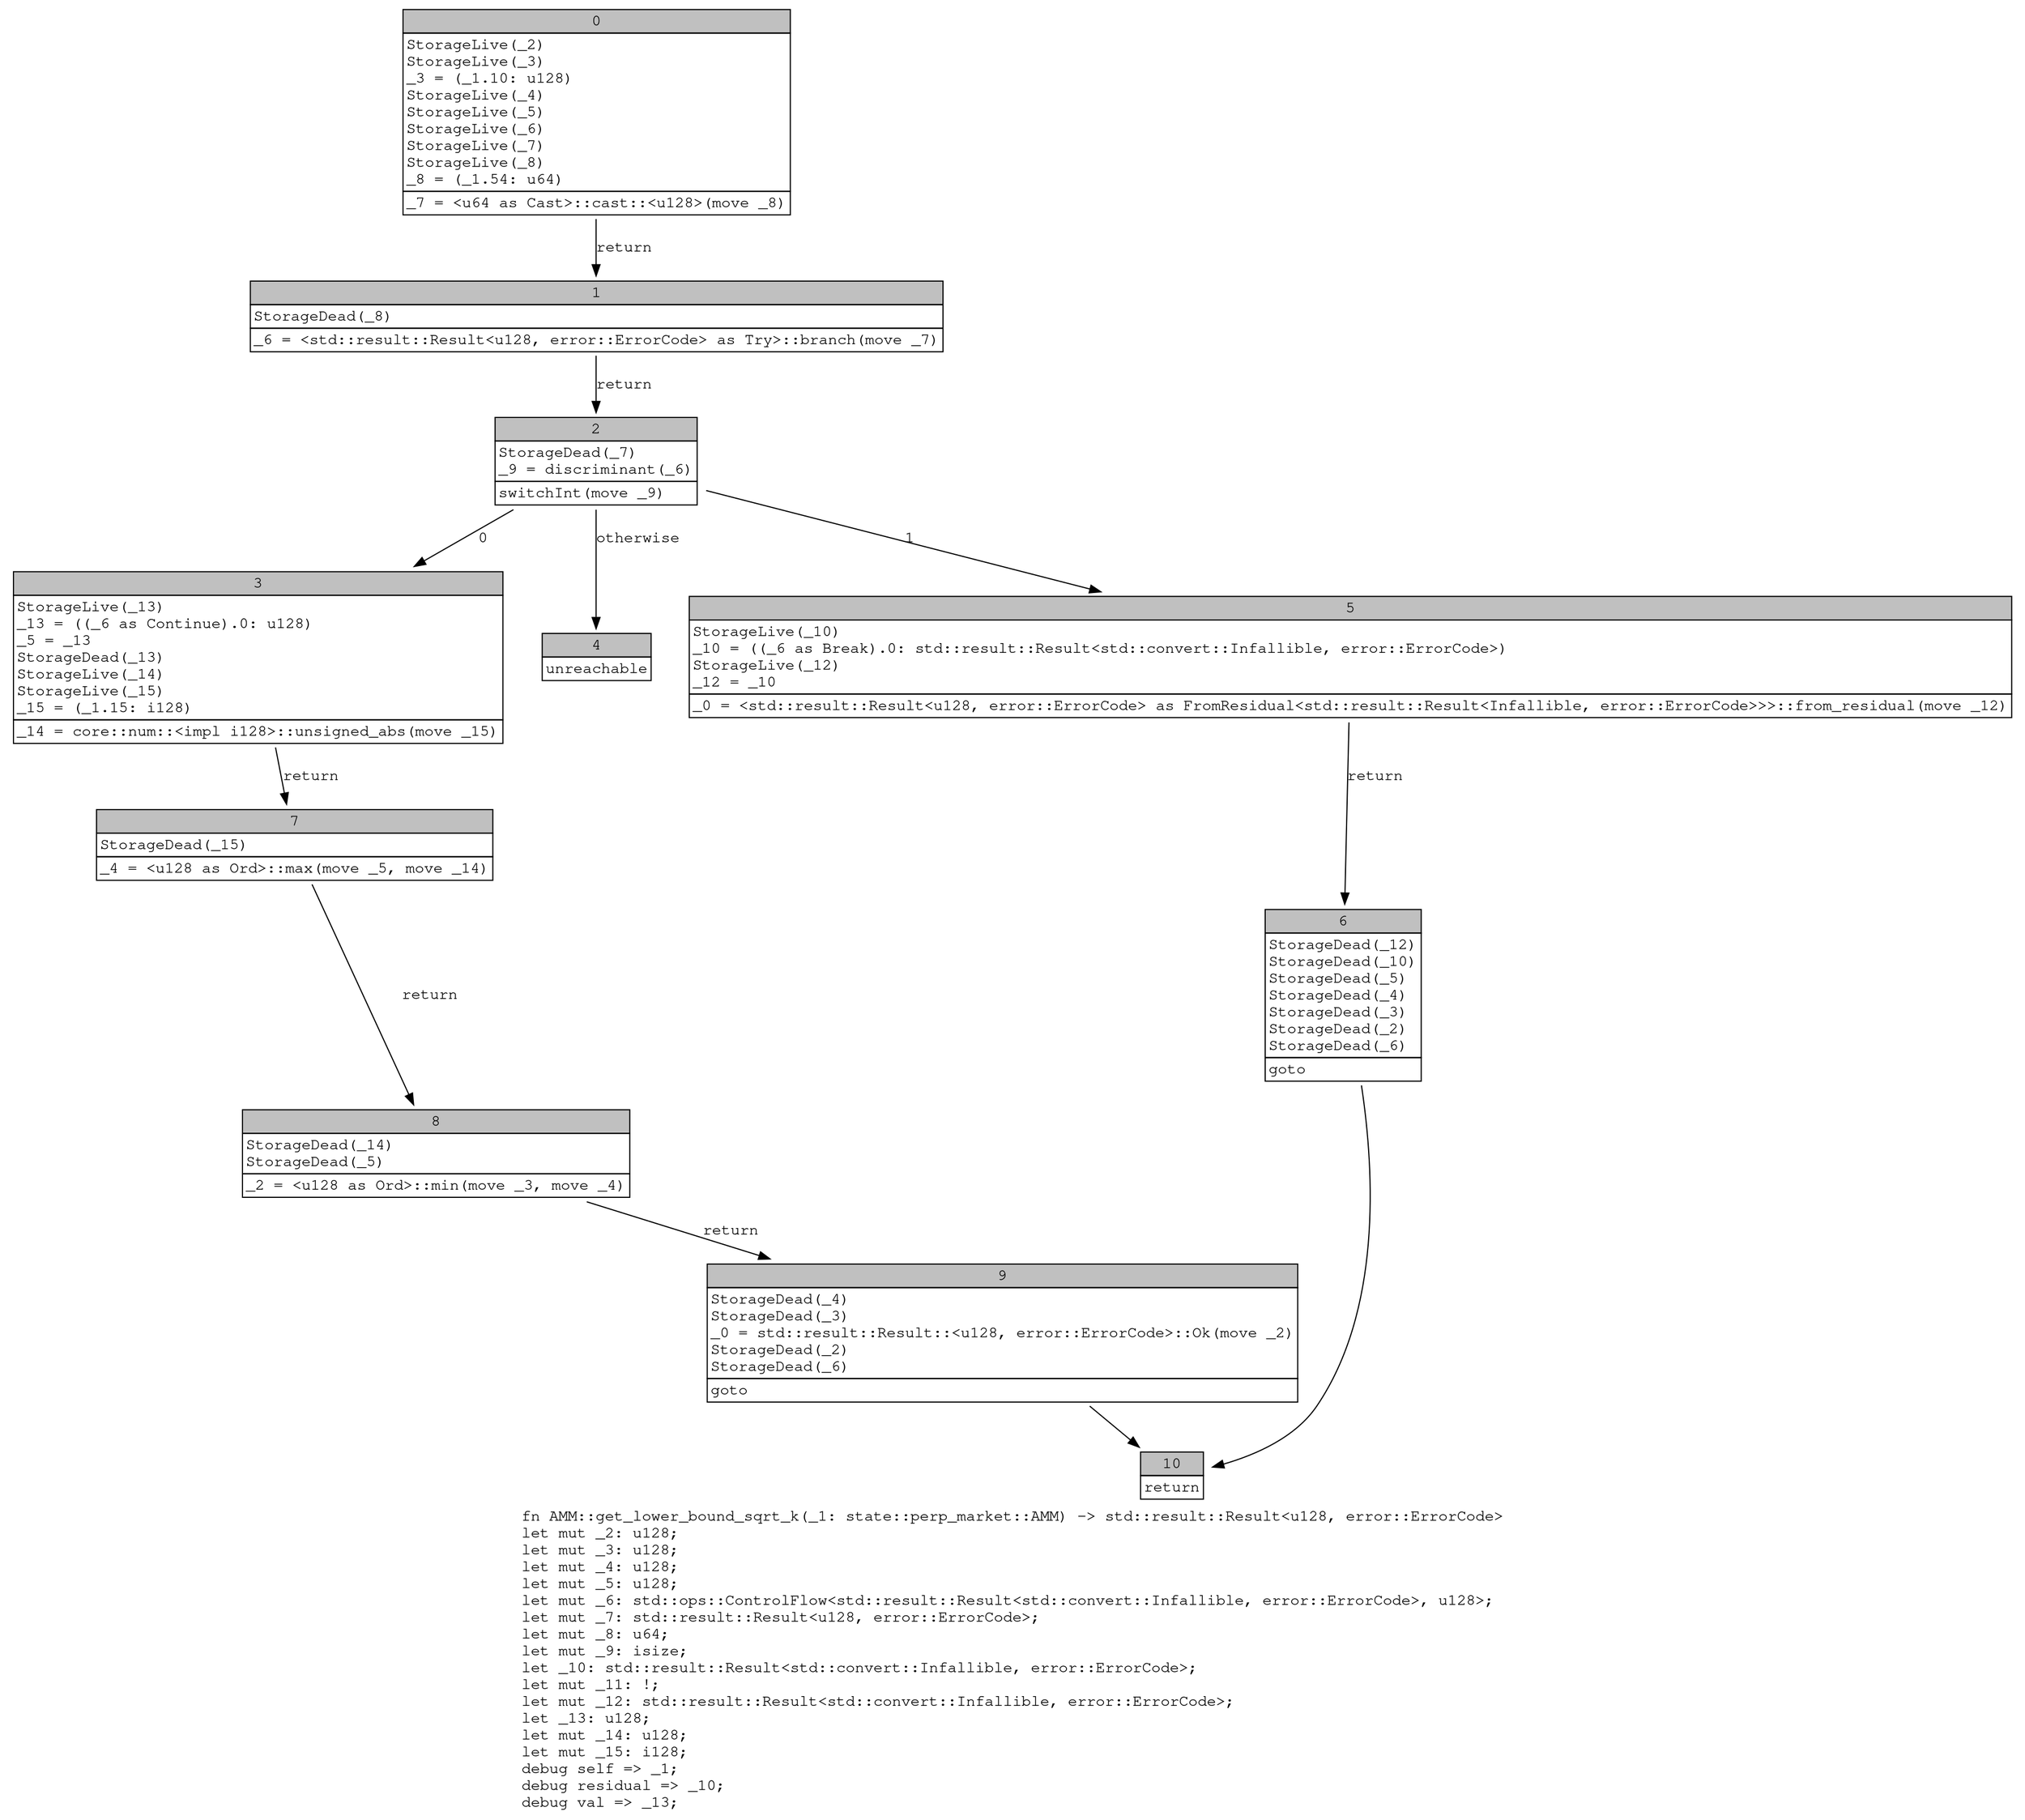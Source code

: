 digraph Mir_0_3827 {
    graph [fontname="Courier, monospace"];
    node [fontname="Courier, monospace"];
    edge [fontname="Courier, monospace"];
    label=<fn AMM::get_lower_bound_sqrt_k(_1: state::perp_market::AMM) -&gt; std::result::Result&lt;u128, error::ErrorCode&gt;<br align="left"/>let mut _2: u128;<br align="left"/>let mut _3: u128;<br align="left"/>let mut _4: u128;<br align="left"/>let mut _5: u128;<br align="left"/>let mut _6: std::ops::ControlFlow&lt;std::result::Result&lt;std::convert::Infallible, error::ErrorCode&gt;, u128&gt;;<br align="left"/>let mut _7: std::result::Result&lt;u128, error::ErrorCode&gt;;<br align="left"/>let mut _8: u64;<br align="left"/>let mut _9: isize;<br align="left"/>let _10: std::result::Result&lt;std::convert::Infallible, error::ErrorCode&gt;;<br align="left"/>let mut _11: !;<br align="left"/>let mut _12: std::result::Result&lt;std::convert::Infallible, error::ErrorCode&gt;;<br align="left"/>let _13: u128;<br align="left"/>let mut _14: u128;<br align="left"/>let mut _15: i128;<br align="left"/>debug self =&gt; _1;<br align="left"/>debug residual =&gt; _10;<br align="left"/>debug val =&gt; _13;<br align="left"/>>;
    bb0__0_3827 [shape="none", label=<<table border="0" cellborder="1" cellspacing="0"><tr><td bgcolor="gray" align="center" colspan="1">0</td></tr><tr><td align="left" balign="left">StorageLive(_2)<br/>StorageLive(_3)<br/>_3 = (_1.10: u128)<br/>StorageLive(_4)<br/>StorageLive(_5)<br/>StorageLive(_6)<br/>StorageLive(_7)<br/>StorageLive(_8)<br/>_8 = (_1.54: u64)<br/></td></tr><tr><td align="left">_7 = &lt;u64 as Cast&gt;::cast::&lt;u128&gt;(move _8)</td></tr></table>>];
    bb1__0_3827 [shape="none", label=<<table border="0" cellborder="1" cellspacing="0"><tr><td bgcolor="gray" align="center" colspan="1">1</td></tr><tr><td align="left" balign="left">StorageDead(_8)<br/></td></tr><tr><td align="left">_6 = &lt;std::result::Result&lt;u128, error::ErrorCode&gt; as Try&gt;::branch(move _7)</td></tr></table>>];
    bb2__0_3827 [shape="none", label=<<table border="0" cellborder="1" cellspacing="0"><tr><td bgcolor="gray" align="center" colspan="1">2</td></tr><tr><td align="left" balign="left">StorageDead(_7)<br/>_9 = discriminant(_6)<br/></td></tr><tr><td align="left">switchInt(move _9)</td></tr></table>>];
    bb3__0_3827 [shape="none", label=<<table border="0" cellborder="1" cellspacing="0"><tr><td bgcolor="gray" align="center" colspan="1">3</td></tr><tr><td align="left" balign="left">StorageLive(_13)<br/>_13 = ((_6 as Continue).0: u128)<br/>_5 = _13<br/>StorageDead(_13)<br/>StorageLive(_14)<br/>StorageLive(_15)<br/>_15 = (_1.15: i128)<br/></td></tr><tr><td align="left">_14 = core::num::&lt;impl i128&gt;::unsigned_abs(move _15)</td></tr></table>>];
    bb4__0_3827 [shape="none", label=<<table border="0" cellborder="1" cellspacing="0"><tr><td bgcolor="gray" align="center" colspan="1">4</td></tr><tr><td align="left">unreachable</td></tr></table>>];
    bb5__0_3827 [shape="none", label=<<table border="0" cellborder="1" cellspacing="0"><tr><td bgcolor="gray" align="center" colspan="1">5</td></tr><tr><td align="left" balign="left">StorageLive(_10)<br/>_10 = ((_6 as Break).0: std::result::Result&lt;std::convert::Infallible, error::ErrorCode&gt;)<br/>StorageLive(_12)<br/>_12 = _10<br/></td></tr><tr><td align="left">_0 = &lt;std::result::Result&lt;u128, error::ErrorCode&gt; as FromResidual&lt;std::result::Result&lt;Infallible, error::ErrorCode&gt;&gt;&gt;::from_residual(move _12)</td></tr></table>>];
    bb6__0_3827 [shape="none", label=<<table border="0" cellborder="1" cellspacing="0"><tr><td bgcolor="gray" align="center" colspan="1">6</td></tr><tr><td align="left" balign="left">StorageDead(_12)<br/>StorageDead(_10)<br/>StorageDead(_5)<br/>StorageDead(_4)<br/>StorageDead(_3)<br/>StorageDead(_2)<br/>StorageDead(_6)<br/></td></tr><tr><td align="left">goto</td></tr></table>>];
    bb7__0_3827 [shape="none", label=<<table border="0" cellborder="1" cellspacing="0"><tr><td bgcolor="gray" align="center" colspan="1">7</td></tr><tr><td align="left" balign="left">StorageDead(_15)<br/></td></tr><tr><td align="left">_4 = &lt;u128 as Ord&gt;::max(move _5, move _14)</td></tr></table>>];
    bb8__0_3827 [shape="none", label=<<table border="0" cellborder="1" cellspacing="0"><tr><td bgcolor="gray" align="center" colspan="1">8</td></tr><tr><td align="left" balign="left">StorageDead(_14)<br/>StorageDead(_5)<br/></td></tr><tr><td align="left">_2 = &lt;u128 as Ord&gt;::min(move _3, move _4)</td></tr></table>>];
    bb9__0_3827 [shape="none", label=<<table border="0" cellborder="1" cellspacing="0"><tr><td bgcolor="gray" align="center" colspan="1">9</td></tr><tr><td align="left" balign="left">StorageDead(_4)<br/>StorageDead(_3)<br/>_0 = std::result::Result::&lt;u128, error::ErrorCode&gt;::Ok(move _2)<br/>StorageDead(_2)<br/>StorageDead(_6)<br/></td></tr><tr><td align="left">goto</td></tr></table>>];
    bb10__0_3827 [shape="none", label=<<table border="0" cellborder="1" cellspacing="0"><tr><td bgcolor="gray" align="center" colspan="1">10</td></tr><tr><td align="left">return</td></tr></table>>];
    bb0__0_3827 -> bb1__0_3827 [label="return"];
    bb1__0_3827 -> bb2__0_3827 [label="return"];
    bb2__0_3827 -> bb3__0_3827 [label="0"];
    bb2__0_3827 -> bb5__0_3827 [label="1"];
    bb2__0_3827 -> bb4__0_3827 [label="otherwise"];
    bb3__0_3827 -> bb7__0_3827 [label="return"];
    bb5__0_3827 -> bb6__0_3827 [label="return"];
    bb6__0_3827 -> bb10__0_3827 [label=""];
    bb7__0_3827 -> bb8__0_3827 [label="return"];
    bb8__0_3827 -> bb9__0_3827 [label="return"];
    bb9__0_3827 -> bb10__0_3827 [label=""];
}
